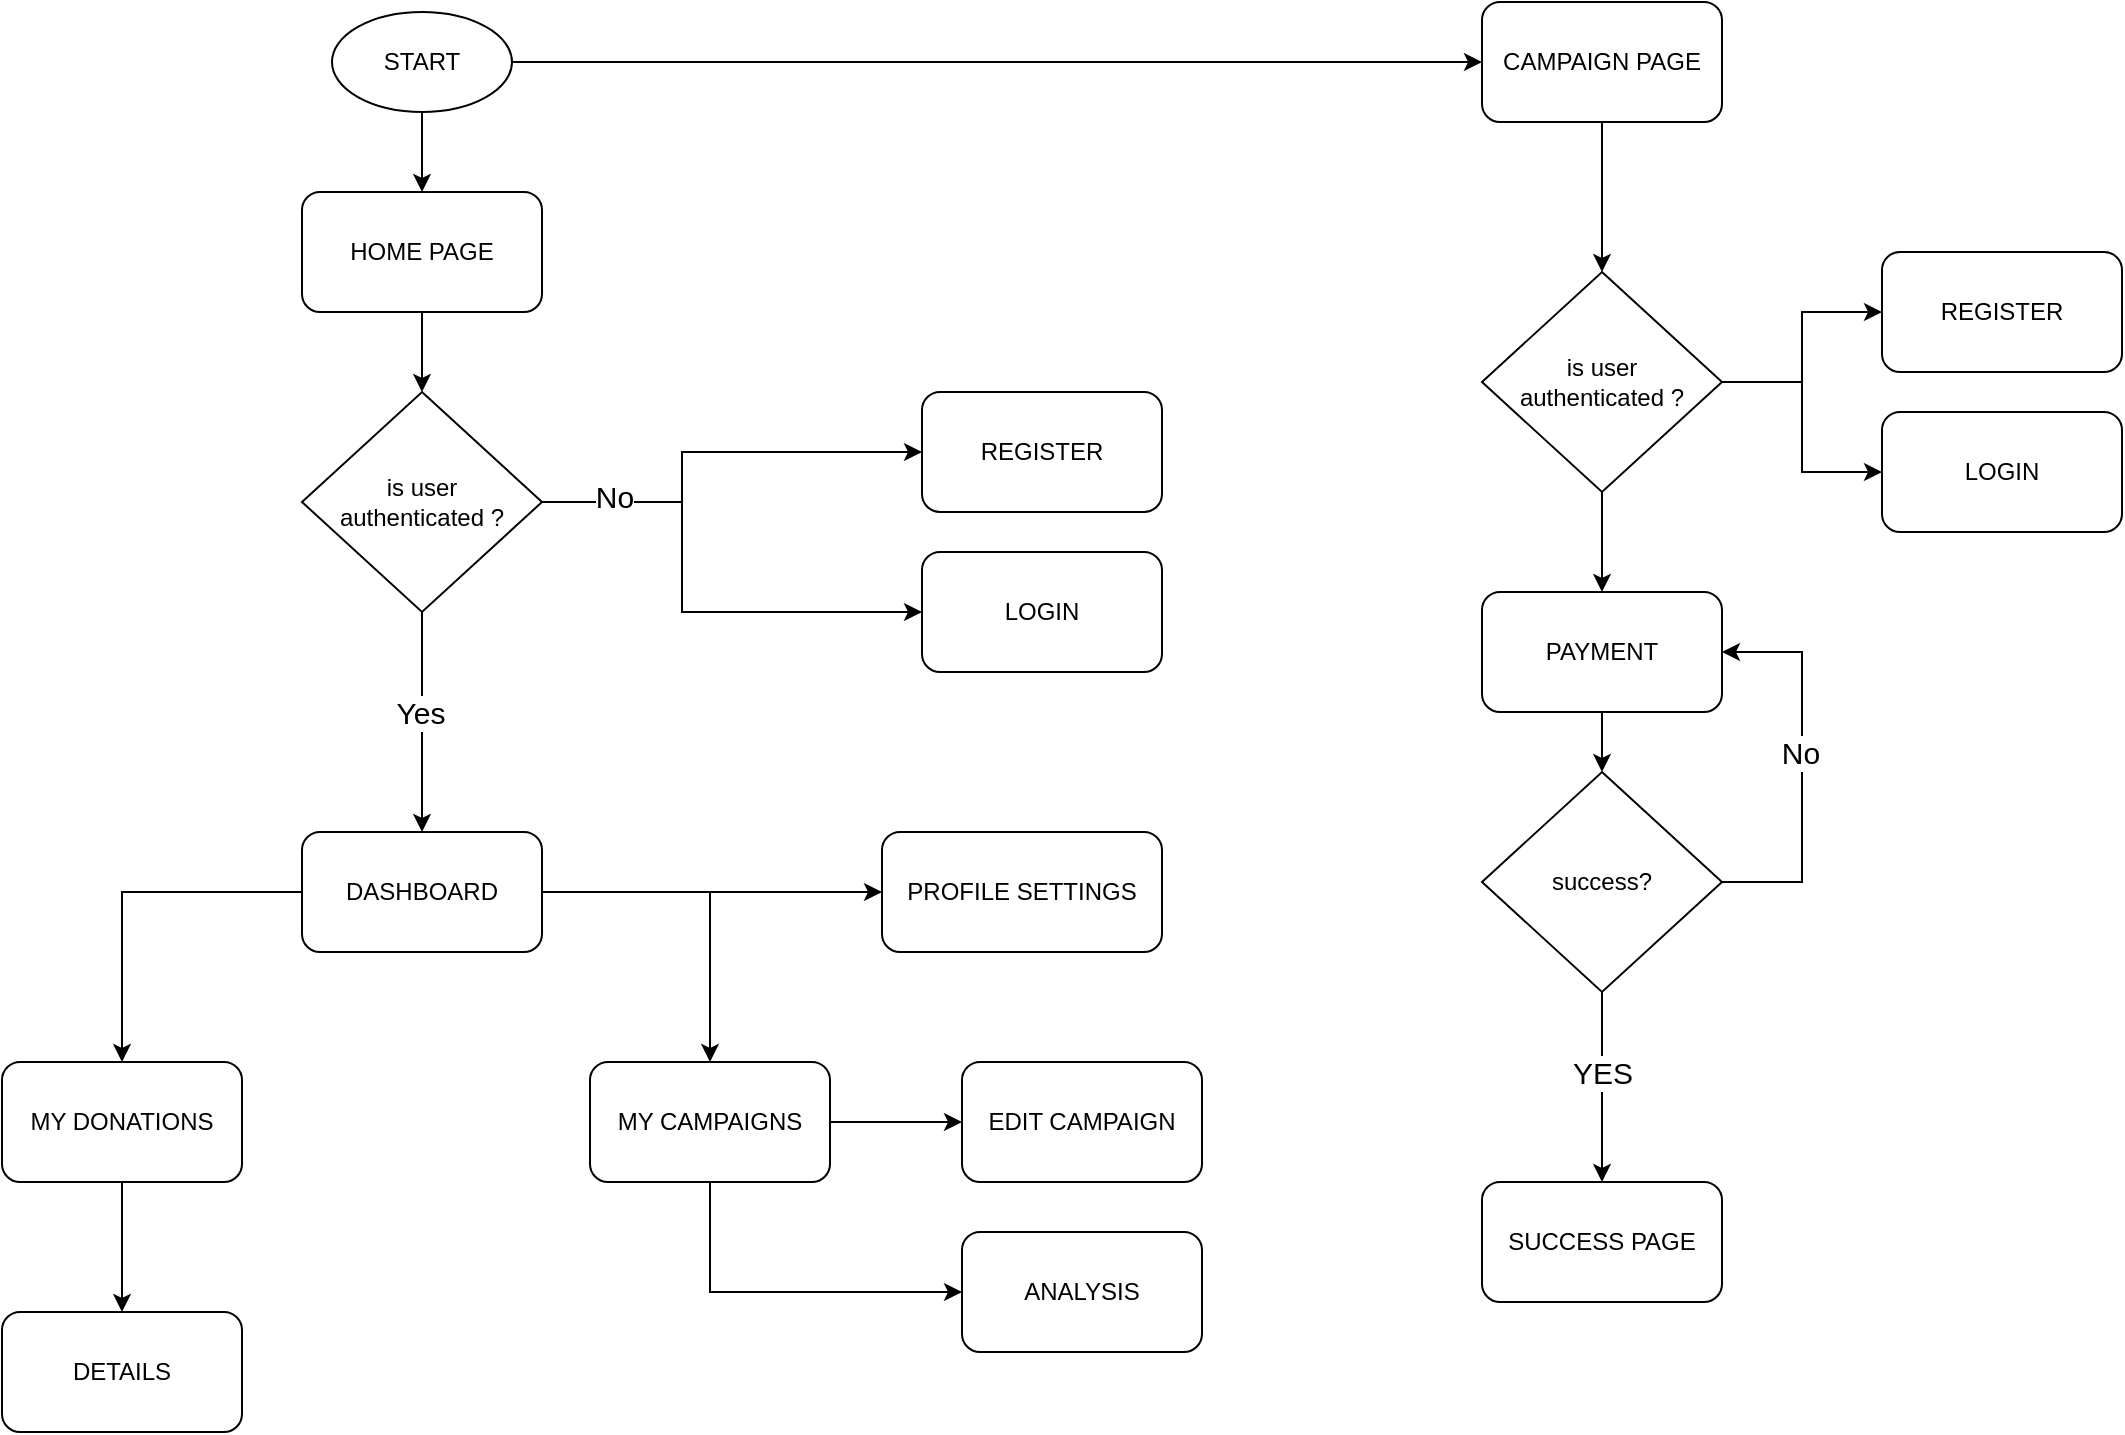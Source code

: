 <mxfile version="22.1.2" type="device">
  <diagram id="oht0EZkRuXNEn5Z-s2yV" name="Page-1">
    <mxGraphModel dx="1114" dy="924" grid="1" gridSize="10" guides="1" tooltips="1" connect="1" arrows="1" fold="1" page="1" pageScale="1" pageWidth="827" pageHeight="1169" math="0" shadow="0">
      <root>
        <mxCell id="0" />
        <mxCell id="1" parent="0" />
        <mxCell id="TDCn0kkjz18b8WQeX-az-11" style="edgeStyle=orthogonalEdgeStyle;rounded=0;orthogonalLoop=1;jettySize=auto;html=1;entryX=0.5;entryY=0;entryDx=0;entryDy=0;" edge="1" parent="1" source="TDCn0kkjz18b8WQeX-az-1" target="TDCn0kkjz18b8WQeX-az-2">
          <mxGeometry relative="1" as="geometry" />
        </mxCell>
        <mxCell id="TDCn0kkjz18b8WQeX-az-26" style="edgeStyle=orthogonalEdgeStyle;rounded=0;orthogonalLoop=1;jettySize=auto;html=1;" edge="1" parent="1" source="TDCn0kkjz18b8WQeX-az-1" target="TDCn0kkjz18b8WQeX-az-27">
          <mxGeometry relative="1" as="geometry">
            <mxPoint x="830" y="55" as="targetPoint" />
          </mxGeometry>
        </mxCell>
        <mxCell id="TDCn0kkjz18b8WQeX-az-1" value="START" style="ellipse;whiteSpace=wrap;html=1;" vertex="1" parent="1">
          <mxGeometry x="225" y="30" width="90" height="50" as="geometry" />
        </mxCell>
        <mxCell id="TDCn0kkjz18b8WQeX-az-9" style="edgeStyle=orthogonalEdgeStyle;rounded=0;orthogonalLoop=1;jettySize=auto;html=1;entryX=0.5;entryY=0;entryDx=0;entryDy=0;" edge="1" parent="1" source="TDCn0kkjz18b8WQeX-az-2" target="TDCn0kkjz18b8WQeX-az-6">
          <mxGeometry relative="1" as="geometry" />
        </mxCell>
        <mxCell id="TDCn0kkjz18b8WQeX-az-2" value="HOME PAGE" style="rounded=1;whiteSpace=wrap;html=1;" vertex="1" parent="1">
          <mxGeometry x="210" y="120" width="120" height="60" as="geometry" />
        </mxCell>
        <mxCell id="TDCn0kkjz18b8WQeX-az-3" value="LOGIN" style="rounded=1;whiteSpace=wrap;html=1;" vertex="1" parent="1">
          <mxGeometry x="520" y="300" width="120" height="60" as="geometry" />
        </mxCell>
        <mxCell id="TDCn0kkjz18b8WQeX-az-4" value="REGISTER" style="rounded=1;whiteSpace=wrap;html=1;" vertex="1" parent="1">
          <mxGeometry x="520" y="220" width="120" height="60" as="geometry" />
        </mxCell>
        <mxCell id="TDCn0kkjz18b8WQeX-az-13" style="edgeStyle=orthogonalEdgeStyle;rounded=0;orthogonalLoop=1;jettySize=auto;html=1;entryX=0;entryY=0.5;entryDx=0;entryDy=0;" edge="1" parent="1" source="TDCn0kkjz18b8WQeX-az-5" target="TDCn0kkjz18b8WQeX-az-12">
          <mxGeometry relative="1" as="geometry" />
        </mxCell>
        <mxCell id="TDCn0kkjz18b8WQeX-az-17" style="edgeStyle=orthogonalEdgeStyle;rounded=0;orthogonalLoop=1;jettySize=auto;html=1;entryX=0.5;entryY=0;entryDx=0;entryDy=0;" edge="1" parent="1" source="TDCn0kkjz18b8WQeX-az-5" target="TDCn0kkjz18b8WQeX-az-15">
          <mxGeometry relative="1" as="geometry" />
        </mxCell>
        <mxCell id="TDCn0kkjz18b8WQeX-az-18" style="edgeStyle=orthogonalEdgeStyle;rounded=0;orthogonalLoop=1;jettySize=auto;html=1;entryX=0.5;entryY=0;entryDx=0;entryDy=0;" edge="1" parent="1" source="TDCn0kkjz18b8WQeX-az-5" target="TDCn0kkjz18b8WQeX-az-14">
          <mxGeometry relative="1" as="geometry" />
        </mxCell>
        <mxCell id="TDCn0kkjz18b8WQeX-az-5" value="DASHBOARD" style="rounded=1;whiteSpace=wrap;html=1;" vertex="1" parent="1">
          <mxGeometry x="210" y="440" width="120" height="60" as="geometry" />
        </mxCell>
        <mxCell id="TDCn0kkjz18b8WQeX-az-7" style="edgeStyle=orthogonalEdgeStyle;rounded=0;orthogonalLoop=1;jettySize=auto;html=1;entryX=0;entryY=0.5;entryDx=0;entryDy=0;" edge="1" parent="1" source="TDCn0kkjz18b8WQeX-az-6" target="TDCn0kkjz18b8WQeX-az-4">
          <mxGeometry relative="1" as="geometry">
            <Array as="points">
              <mxPoint x="400" y="275" />
              <mxPoint x="400" y="250" />
            </Array>
          </mxGeometry>
        </mxCell>
        <mxCell id="TDCn0kkjz18b8WQeX-az-8" style="edgeStyle=orthogonalEdgeStyle;rounded=0;orthogonalLoop=1;jettySize=auto;html=1;entryX=0;entryY=0.5;entryDx=0;entryDy=0;" edge="1" parent="1" source="TDCn0kkjz18b8WQeX-az-6" target="TDCn0kkjz18b8WQeX-az-3">
          <mxGeometry relative="1" as="geometry">
            <Array as="points">
              <mxPoint x="400" y="275" />
              <mxPoint x="400" y="330" />
            </Array>
          </mxGeometry>
        </mxCell>
        <mxCell id="TDCn0kkjz18b8WQeX-az-46" value="&lt;font style=&quot;font-size: 15px;&quot;&gt;No&lt;/font&gt;" style="edgeLabel;html=1;align=center;verticalAlign=middle;resizable=0;points=[];" vertex="1" connectable="0" parent="TDCn0kkjz18b8WQeX-az-8">
          <mxGeometry x="-0.706" y="4" relative="1" as="geometry">
            <mxPoint y="1" as="offset" />
          </mxGeometry>
        </mxCell>
        <mxCell id="TDCn0kkjz18b8WQeX-az-10" style="edgeStyle=orthogonalEdgeStyle;rounded=0;orthogonalLoop=1;jettySize=auto;html=1;entryX=0.5;entryY=0;entryDx=0;entryDy=0;" edge="1" parent="1" source="TDCn0kkjz18b8WQeX-az-6" target="TDCn0kkjz18b8WQeX-az-5">
          <mxGeometry relative="1" as="geometry" />
        </mxCell>
        <mxCell id="TDCn0kkjz18b8WQeX-az-45" value="&lt;font style=&quot;font-size: 15px;&quot;&gt;Yes&lt;/font&gt;" style="edgeLabel;html=1;align=center;verticalAlign=middle;resizable=0;points=[];" vertex="1" connectable="0" parent="TDCn0kkjz18b8WQeX-az-10">
          <mxGeometry x="-0.1" y="-1" relative="1" as="geometry">
            <mxPoint as="offset" />
          </mxGeometry>
        </mxCell>
        <mxCell id="TDCn0kkjz18b8WQeX-az-6" value="is user &lt;br&gt;authenticated ?" style="rhombus;whiteSpace=wrap;html=1;" vertex="1" parent="1">
          <mxGeometry x="210" y="220" width="120" height="110" as="geometry" />
        </mxCell>
        <mxCell id="TDCn0kkjz18b8WQeX-az-12" value="PROFILE SETTINGS" style="rounded=1;whiteSpace=wrap;html=1;" vertex="1" parent="1">
          <mxGeometry x="500" y="440" width="140" height="60" as="geometry" />
        </mxCell>
        <mxCell id="TDCn0kkjz18b8WQeX-az-20" style="edgeStyle=orthogonalEdgeStyle;rounded=0;orthogonalLoop=1;jettySize=auto;html=1;entryX=0;entryY=0.5;entryDx=0;entryDy=0;" edge="1" parent="1" source="TDCn0kkjz18b8WQeX-az-14" target="TDCn0kkjz18b8WQeX-az-19">
          <mxGeometry relative="1" as="geometry" />
        </mxCell>
        <mxCell id="TDCn0kkjz18b8WQeX-az-22" style="edgeStyle=orthogonalEdgeStyle;rounded=0;orthogonalLoop=1;jettySize=auto;html=1;entryX=0;entryY=0.5;entryDx=0;entryDy=0;" edge="1" parent="1" source="TDCn0kkjz18b8WQeX-az-14" target="TDCn0kkjz18b8WQeX-az-21">
          <mxGeometry relative="1" as="geometry">
            <mxPoint x="414" y="690" as="targetPoint" />
            <Array as="points">
              <mxPoint x="414" y="670" />
            </Array>
          </mxGeometry>
        </mxCell>
        <mxCell id="TDCn0kkjz18b8WQeX-az-14" value="MY CAMPAIGNS" style="rounded=1;whiteSpace=wrap;html=1;" vertex="1" parent="1">
          <mxGeometry x="354" y="555" width="120" height="60" as="geometry" />
        </mxCell>
        <mxCell id="TDCn0kkjz18b8WQeX-az-24" style="edgeStyle=orthogonalEdgeStyle;rounded=0;orthogonalLoop=1;jettySize=auto;html=1;entryX=0.5;entryY=0;entryDx=0;entryDy=0;" edge="1" parent="1" source="TDCn0kkjz18b8WQeX-az-15" target="TDCn0kkjz18b8WQeX-az-23">
          <mxGeometry relative="1" as="geometry" />
        </mxCell>
        <mxCell id="TDCn0kkjz18b8WQeX-az-15" value="MY DONATIONS" style="rounded=1;whiteSpace=wrap;html=1;" vertex="1" parent="1">
          <mxGeometry x="60" y="555" width="120" height="60" as="geometry" />
        </mxCell>
        <mxCell id="TDCn0kkjz18b8WQeX-az-19" value="EDIT CAMPAIGN" style="rounded=1;whiteSpace=wrap;html=1;" vertex="1" parent="1">
          <mxGeometry x="540" y="555" width="120" height="60" as="geometry" />
        </mxCell>
        <mxCell id="TDCn0kkjz18b8WQeX-az-21" value="ANALYSIS" style="rounded=1;whiteSpace=wrap;html=1;" vertex="1" parent="1">
          <mxGeometry x="540" y="640" width="120" height="60" as="geometry" />
        </mxCell>
        <mxCell id="TDCn0kkjz18b8WQeX-az-23" value="DETAILS" style="rounded=1;whiteSpace=wrap;html=1;" vertex="1" parent="1">
          <mxGeometry x="60" y="680" width="120" height="60" as="geometry" />
        </mxCell>
        <mxCell id="TDCn0kkjz18b8WQeX-az-28" style="edgeStyle=orthogonalEdgeStyle;rounded=0;orthogonalLoop=1;jettySize=auto;html=1;" edge="1" parent="1" source="TDCn0kkjz18b8WQeX-az-27">
          <mxGeometry relative="1" as="geometry">
            <mxPoint x="860" y="160" as="targetPoint" />
          </mxGeometry>
        </mxCell>
        <mxCell id="TDCn0kkjz18b8WQeX-az-27" value="CAMPAIGN PAGE" style="rounded=1;whiteSpace=wrap;html=1;" vertex="1" parent="1">
          <mxGeometry x="800" y="25" width="120" height="60" as="geometry" />
        </mxCell>
        <mxCell id="TDCn0kkjz18b8WQeX-az-32" style="edgeStyle=orthogonalEdgeStyle;rounded=0;orthogonalLoop=1;jettySize=auto;html=1;entryX=0;entryY=0.5;entryDx=0;entryDy=0;" edge="1" parent="1" source="TDCn0kkjz18b8WQeX-az-29" target="TDCn0kkjz18b8WQeX-az-31">
          <mxGeometry relative="1" as="geometry" />
        </mxCell>
        <mxCell id="TDCn0kkjz18b8WQeX-az-33" style="edgeStyle=orthogonalEdgeStyle;rounded=0;orthogonalLoop=1;jettySize=auto;html=1;entryX=0;entryY=0.5;entryDx=0;entryDy=0;" edge="1" parent="1" source="TDCn0kkjz18b8WQeX-az-29" target="TDCn0kkjz18b8WQeX-az-30">
          <mxGeometry relative="1" as="geometry" />
        </mxCell>
        <mxCell id="TDCn0kkjz18b8WQeX-az-34" style="edgeStyle=orthogonalEdgeStyle;rounded=0;orthogonalLoop=1;jettySize=auto;html=1;" edge="1" parent="1" source="TDCn0kkjz18b8WQeX-az-29" target="TDCn0kkjz18b8WQeX-az-35">
          <mxGeometry relative="1" as="geometry">
            <mxPoint x="860" y="320" as="targetPoint" />
          </mxGeometry>
        </mxCell>
        <mxCell id="TDCn0kkjz18b8WQeX-az-29" value="is user &lt;br&gt;authenticated ?" style="rhombus;whiteSpace=wrap;html=1;" vertex="1" parent="1">
          <mxGeometry x="800" y="160" width="120" height="110" as="geometry" />
        </mxCell>
        <mxCell id="TDCn0kkjz18b8WQeX-az-30" value="LOGIN" style="rounded=1;whiteSpace=wrap;html=1;" vertex="1" parent="1">
          <mxGeometry x="1000" y="230" width="120" height="60" as="geometry" />
        </mxCell>
        <mxCell id="TDCn0kkjz18b8WQeX-az-31" value="REGISTER" style="rounded=1;whiteSpace=wrap;html=1;" vertex="1" parent="1">
          <mxGeometry x="1000" y="150" width="120" height="60" as="geometry" />
        </mxCell>
        <mxCell id="TDCn0kkjz18b8WQeX-az-38" style="edgeStyle=orthogonalEdgeStyle;rounded=0;orthogonalLoop=1;jettySize=auto;html=1;entryX=0.5;entryY=0;entryDx=0;entryDy=0;" edge="1" parent="1" source="TDCn0kkjz18b8WQeX-az-35" target="TDCn0kkjz18b8WQeX-az-37">
          <mxGeometry relative="1" as="geometry" />
        </mxCell>
        <mxCell id="TDCn0kkjz18b8WQeX-az-35" value="PAYMENT" style="rounded=1;whiteSpace=wrap;html=1;" vertex="1" parent="1">
          <mxGeometry x="800" y="320" width="120" height="60" as="geometry" />
        </mxCell>
        <mxCell id="TDCn0kkjz18b8WQeX-az-39" style="edgeStyle=orthogonalEdgeStyle;rounded=0;orthogonalLoop=1;jettySize=auto;html=1;exitX=1;exitY=0.5;exitDx=0;exitDy=0;entryX=1;entryY=0.5;entryDx=0;entryDy=0;" edge="1" parent="1" source="TDCn0kkjz18b8WQeX-az-37" target="TDCn0kkjz18b8WQeX-az-35">
          <mxGeometry relative="1" as="geometry">
            <Array as="points">
              <mxPoint x="960" y="465" />
              <mxPoint x="960" y="350" />
            </Array>
          </mxGeometry>
        </mxCell>
        <mxCell id="TDCn0kkjz18b8WQeX-az-42" value="&lt;font style=&quot;font-size: 15px;&quot;&gt;No&lt;/font&gt;" style="edgeLabel;html=1;align=center;verticalAlign=middle;resizable=0;points=[];" vertex="1" connectable="0" parent="TDCn0kkjz18b8WQeX-az-39">
          <mxGeometry x="0.251" y="1" relative="1" as="geometry">
            <mxPoint y="17" as="offset" />
          </mxGeometry>
        </mxCell>
        <mxCell id="TDCn0kkjz18b8WQeX-az-41" style="edgeStyle=orthogonalEdgeStyle;rounded=0;orthogonalLoop=1;jettySize=auto;html=1;entryX=0.5;entryY=0;entryDx=0;entryDy=0;" edge="1" parent="1" source="TDCn0kkjz18b8WQeX-az-37" target="TDCn0kkjz18b8WQeX-az-40">
          <mxGeometry relative="1" as="geometry" />
        </mxCell>
        <mxCell id="TDCn0kkjz18b8WQeX-az-44" value="&lt;font style=&quot;font-size: 15px;&quot;&gt;YES&lt;/font&gt;" style="edgeLabel;html=1;align=center;verticalAlign=middle;resizable=0;points=[];" vertex="1" connectable="0" parent="TDCn0kkjz18b8WQeX-az-41">
          <mxGeometry x="-0.221" y="3" relative="1" as="geometry">
            <mxPoint x="-3" y="3" as="offset" />
          </mxGeometry>
        </mxCell>
        <mxCell id="TDCn0kkjz18b8WQeX-az-37" value="success?" style="rhombus;whiteSpace=wrap;html=1;" vertex="1" parent="1">
          <mxGeometry x="800" y="410" width="120" height="110" as="geometry" />
        </mxCell>
        <mxCell id="TDCn0kkjz18b8WQeX-az-40" value="SUCCESS PAGE" style="rounded=1;whiteSpace=wrap;html=1;" vertex="1" parent="1">
          <mxGeometry x="800" y="615" width="120" height="60" as="geometry" />
        </mxCell>
      </root>
    </mxGraphModel>
  </diagram>
</mxfile>
